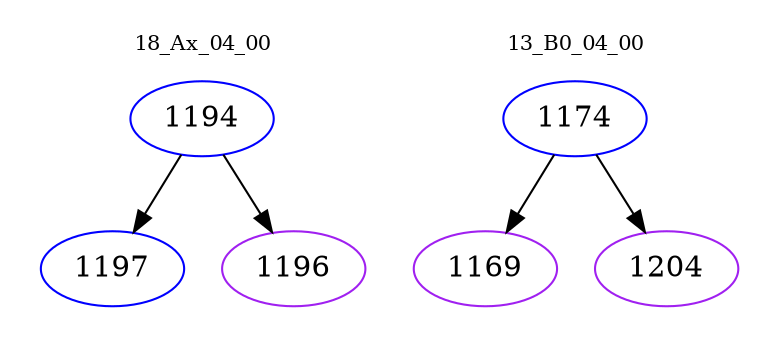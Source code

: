 digraph{
subgraph cluster_0 {
color = white
label = "18_Ax_04_00";
fontsize=10;
T0_1194 [label="1194", color="blue"]
T0_1194 -> T0_1197 [color="black"]
T0_1197 [label="1197", color="blue"]
T0_1194 -> T0_1196 [color="black"]
T0_1196 [label="1196", color="purple"]
}
subgraph cluster_1 {
color = white
label = "13_B0_04_00";
fontsize=10;
T1_1174 [label="1174", color="blue"]
T1_1174 -> T1_1169 [color="black"]
T1_1169 [label="1169", color="purple"]
T1_1174 -> T1_1204 [color="black"]
T1_1204 [label="1204", color="purple"]
}
}
